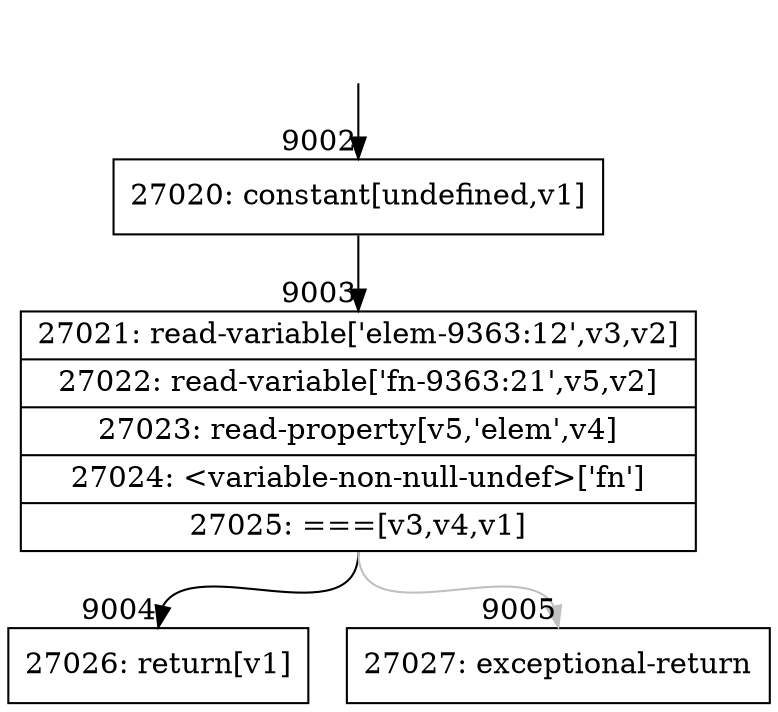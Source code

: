digraph {
rankdir="TD"
BB_entry563[shape=none,label=""];
BB_entry563 -> BB9002 [tailport=s, headport=n, headlabel="    9002"]
BB9002 [shape=record label="{27020: constant[undefined,v1]}" ] 
BB9002 -> BB9003 [tailport=s, headport=n, headlabel="      9003"]
BB9003 [shape=record label="{27021: read-variable['elem-9363:12',v3,v2]|27022: read-variable['fn-9363:21',v5,v2]|27023: read-property[v5,'elem',v4]|27024: \<variable-non-null-undef\>['fn']|27025: ===[v3,v4,v1]}" ] 
BB9003 -> BB9004 [tailport=s, headport=n, headlabel="      9004"]
BB9003 -> BB9005 [tailport=s, headport=n, color=gray, headlabel="      9005"]
BB9004 [shape=record label="{27026: return[v1]}" ] 
BB9005 [shape=record label="{27027: exceptional-return}" ] 
}
